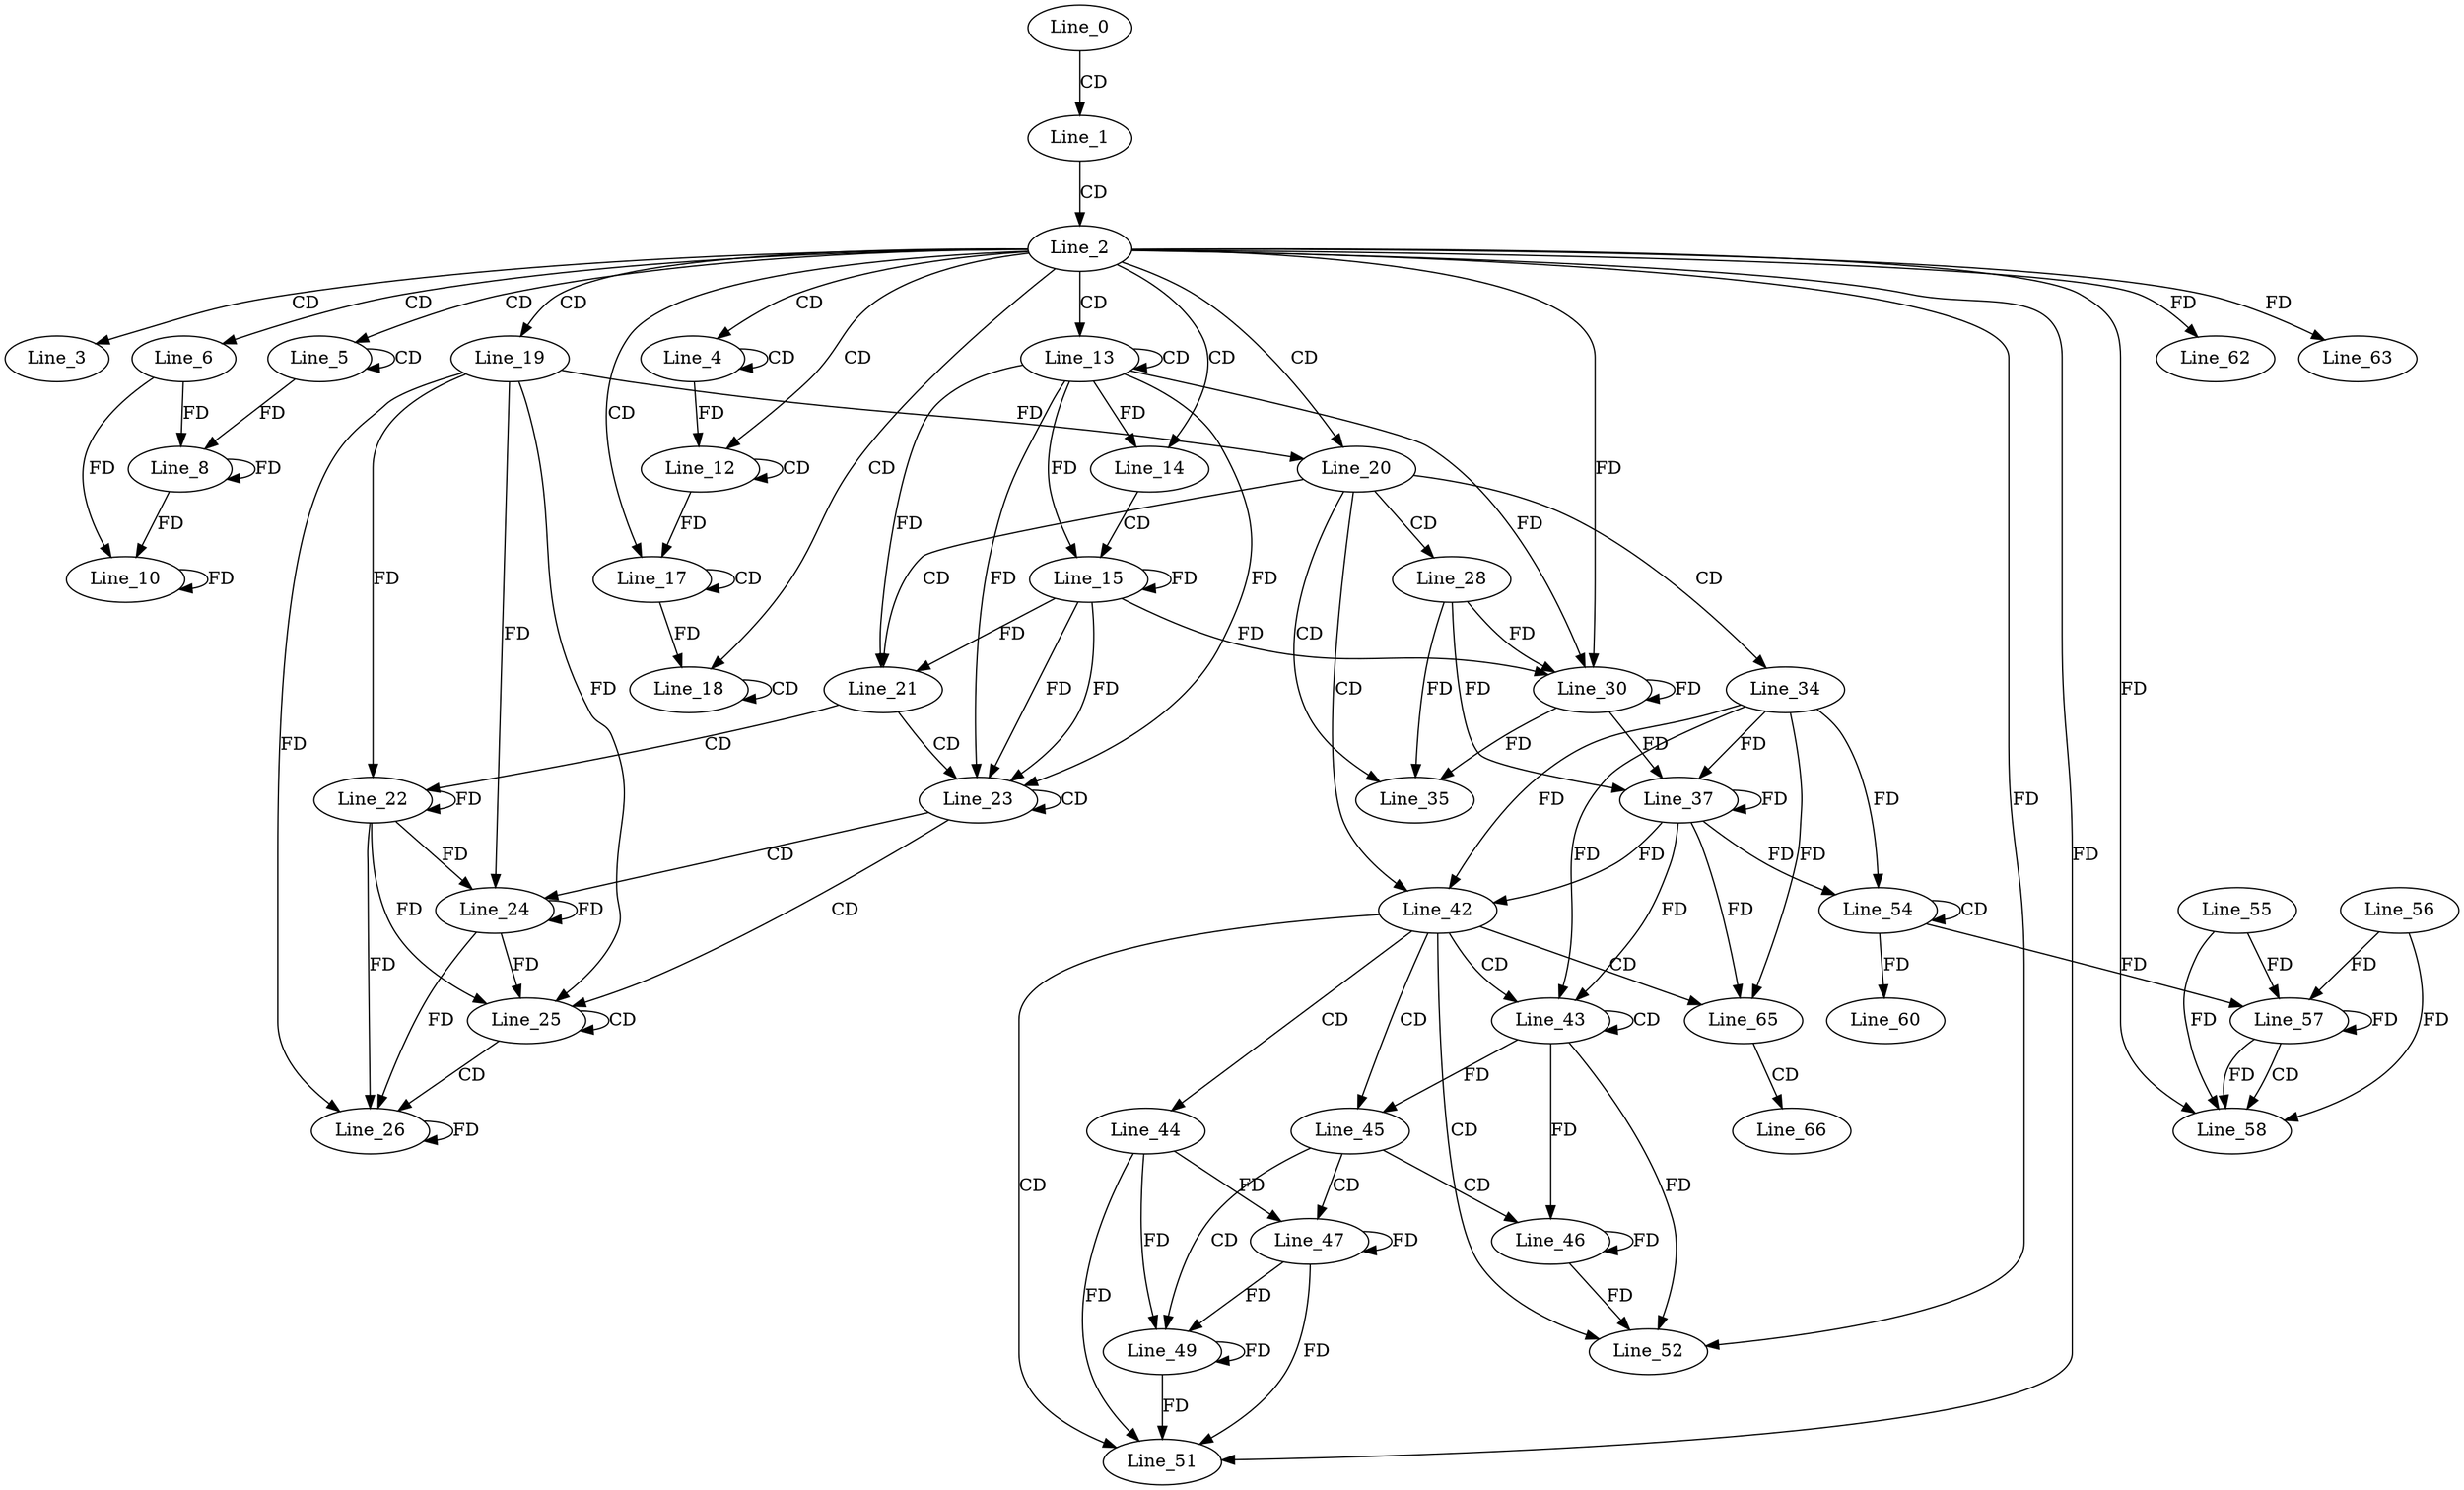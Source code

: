 digraph G {
  Line_0;
  Line_1;
  Line_2;
  Line_3;
  Line_4;
  Line_4;
  Line_5;
  Line_5;
  Line_6;
  Line_8;
  Line_8;
  Line_10;
  Line_12;
  Line_12;
  Line_13;
  Line_13;
  Line_14;
  Line_14;
  Line_15;
  Line_15;
  Line_17;
  Line_17;
  Line_18;
  Line_18;
  Line_19;
  Line_20;
  Line_20;
  Line_21;
  Line_21;
  Line_22;
  Line_23;
  Line_23;
  Line_24;
  Line_24;
  Line_24;
  Line_25;
  Line_25;
  Line_25;
  Line_25;
  Line_26;
  Line_26;
  Line_26;
  Line_28;
  Line_30;
  Line_30;
  Line_34;
  Line_35;
  Line_37;
  Line_37;
  Line_42;
  Line_43;
  Line_43;
  Line_44;
  Line_45;
  Line_46;
  Line_47;
  Line_49;
  Line_51;
  Line_52;
  Line_54;
  Line_54;
  Line_57;
  Line_56;
  Line_57;
  Line_55;
  Line_57;
  Line_58;
  Line_58;
  Line_60;
  Line_62;
  Line_63;
  Line_65;
  Line_66;
  Line_0 -> Line_1 [ label="CD" ];
  Line_1 -> Line_2 [ label="CD" ];
  Line_2 -> Line_3 [ label="CD" ];
  Line_2 -> Line_4 [ label="CD" ];
  Line_4 -> Line_4 [ label="CD" ];
  Line_2 -> Line_5 [ label="CD" ];
  Line_5 -> Line_5 [ label="CD" ];
  Line_2 -> Line_6 [ label="CD" ];
  Line_6 -> Line_8 [ label="FD" ];
  Line_8 -> Line_8 [ label="FD" ];
  Line_5 -> Line_8 [ label="FD" ];
  Line_6 -> Line_10 [ label="FD" ];
  Line_8 -> Line_10 [ label="FD" ];
  Line_10 -> Line_10 [ label="FD" ];
  Line_2 -> Line_12 [ label="CD" ];
  Line_12 -> Line_12 [ label="CD" ];
  Line_4 -> Line_12 [ label="FD" ];
  Line_2 -> Line_13 [ label="CD" ];
  Line_13 -> Line_13 [ label="CD" ];
  Line_2 -> Line_14 [ label="CD" ];
  Line_13 -> Line_14 [ label="FD" ];
  Line_14 -> Line_15 [ label="CD" ];
  Line_13 -> Line_15 [ label="FD" ];
  Line_15 -> Line_15 [ label="FD" ];
  Line_2 -> Line_17 [ label="CD" ];
  Line_17 -> Line_17 [ label="CD" ];
  Line_12 -> Line_17 [ label="FD" ];
  Line_2 -> Line_18 [ label="CD" ];
  Line_18 -> Line_18 [ label="CD" ];
  Line_17 -> Line_18 [ label="FD" ];
  Line_2 -> Line_19 [ label="CD" ];
  Line_2 -> Line_20 [ label="CD" ];
  Line_19 -> Line_20 [ label="FD" ];
  Line_20 -> Line_21 [ label="CD" ];
  Line_13 -> Line_21 [ label="FD" ];
  Line_15 -> Line_21 [ label="FD" ];
  Line_21 -> Line_22 [ label="CD" ];
  Line_19 -> Line_22 [ label="FD" ];
  Line_22 -> Line_22 [ label="FD" ];
  Line_21 -> Line_23 [ label="CD" ];
  Line_13 -> Line_23 [ label="FD" ];
  Line_15 -> Line_23 [ label="FD" ];
  Line_23 -> Line_23 [ label="CD" ];
  Line_13 -> Line_23 [ label="FD" ];
  Line_15 -> Line_23 [ label="FD" ];
  Line_23 -> Line_24 [ label="CD" ];
  Line_19 -> Line_24 [ label="FD" ];
  Line_22 -> Line_24 [ label="FD" ];
  Line_24 -> Line_24 [ label="FD" ];
  Line_23 -> Line_25 [ label="CD" ];
  Line_25 -> Line_25 [ label="CD" ];
  Line_19 -> Line_25 [ label="FD" ];
  Line_22 -> Line_25 [ label="FD" ];
  Line_24 -> Line_25 [ label="FD" ];
  Line_25 -> Line_26 [ label="CD" ];
  Line_19 -> Line_26 [ label="FD" ];
  Line_22 -> Line_26 [ label="FD" ];
  Line_24 -> Line_26 [ label="FD" ];
  Line_26 -> Line_26 [ label="FD" ];
  Line_20 -> Line_28 [ label="CD" ];
  Line_28 -> Line_30 [ label="FD" ];
  Line_30 -> Line_30 [ label="FD" ];
  Line_2 -> Line_30 [ label="FD" ];
  Line_13 -> Line_30 [ label="FD" ];
  Line_15 -> Line_30 [ label="FD" ];
  Line_20 -> Line_34 [ label="CD" ];
  Line_20 -> Line_35 [ label="CD" ];
  Line_28 -> Line_35 [ label="FD" ];
  Line_30 -> Line_35 [ label="FD" ];
  Line_34 -> Line_37 [ label="FD" ];
  Line_37 -> Line_37 [ label="FD" ];
  Line_28 -> Line_37 [ label="FD" ];
  Line_30 -> Line_37 [ label="FD" ];
  Line_20 -> Line_42 [ label="CD" ];
  Line_34 -> Line_42 [ label="FD" ];
  Line_37 -> Line_42 [ label="FD" ];
  Line_42 -> Line_43 [ label="CD" ];
  Line_43 -> Line_43 [ label="CD" ];
  Line_34 -> Line_43 [ label="FD" ];
  Line_37 -> Line_43 [ label="FD" ];
  Line_42 -> Line_44 [ label="CD" ];
  Line_42 -> Line_45 [ label="CD" ];
  Line_43 -> Line_45 [ label="FD" ];
  Line_45 -> Line_46 [ label="CD" ];
  Line_43 -> Line_46 [ label="FD" ];
  Line_46 -> Line_46 [ label="FD" ];
  Line_45 -> Line_47 [ label="CD" ];
  Line_44 -> Line_47 [ label="FD" ];
  Line_47 -> Line_47 [ label="FD" ];
  Line_45 -> Line_49 [ label="CD" ];
  Line_44 -> Line_49 [ label="FD" ];
  Line_47 -> Line_49 [ label="FD" ];
  Line_49 -> Line_49 [ label="FD" ];
  Line_42 -> Line_51 [ label="CD" ];
  Line_2 -> Line_51 [ label="FD" ];
  Line_44 -> Line_51 [ label="FD" ];
  Line_47 -> Line_51 [ label="FD" ];
  Line_49 -> Line_51 [ label="FD" ];
  Line_42 -> Line_52 [ label="CD" ];
  Line_2 -> Line_52 [ label="FD" ];
  Line_43 -> Line_52 [ label="FD" ];
  Line_46 -> Line_52 [ label="FD" ];
  Line_54 -> Line_54 [ label="CD" ];
  Line_34 -> Line_54 [ label="FD" ];
  Line_37 -> Line_54 [ label="FD" ];
  Line_57 -> Line_57 [ label="FD" ];
  Line_56 -> Line_57 [ label="FD" ];
  Line_54 -> Line_57 [ label="FD" ];
  Line_55 -> Line_57 [ label="FD" ];
  Line_57 -> Line_58 [ label="CD" ];
  Line_55 -> Line_58 [ label="FD" ];
  Line_57 -> Line_58 [ label="FD" ];
  Line_56 -> Line_58 [ label="FD" ];
  Line_2 -> Line_58 [ label="FD" ];
  Line_54 -> Line_60 [ label="FD" ];
  Line_2 -> Line_62 [ label="FD" ];
  Line_2 -> Line_63 [ label="FD" ];
  Line_42 -> Line_65 [ label="CD" ];
  Line_34 -> Line_65 [ label="FD" ];
  Line_37 -> Line_65 [ label="FD" ];
  Line_65 -> Line_66 [ label="CD" ];
}
